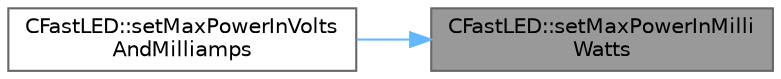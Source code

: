 digraph "CFastLED::setMaxPowerInMilliWatts"
{
 // INTERACTIVE_SVG=YES
 // LATEX_PDF_SIZE
  bgcolor="transparent";
  edge [fontname=Helvetica,fontsize=10,labelfontname=Helvetica,labelfontsize=10];
  node [fontname=Helvetica,fontsize=10,shape=box,height=0.2,width=0.4];
  rankdir="RL";
  Node1 [id="Node000001",label="CFastLED::setMaxPowerInMilli\lWatts",height=0.2,width=0.4,color="gray40", fillcolor="grey60", style="filled", fontcolor="black",tooltip="Set the maximum power to be used, given in milliwatts."];
  Node1 -> Node2 [id="edge1_Node000001_Node000002",dir="back",color="steelblue1",style="solid",tooltip=" "];
  Node2 [id="Node000002",label="CFastLED::setMaxPowerInVolts\lAndMilliamps",height=0.2,width=0.4,color="grey40", fillcolor="white", style="filled",URL="$dd/dbb/class_c_fast_l_e_d_a996375a3f4a7b8c096f87d8a93c2b196.html#a996375a3f4a7b8c096f87d8a93c2b196",tooltip="Set the maximum power to be used, given in volts and milliamps."];
}
